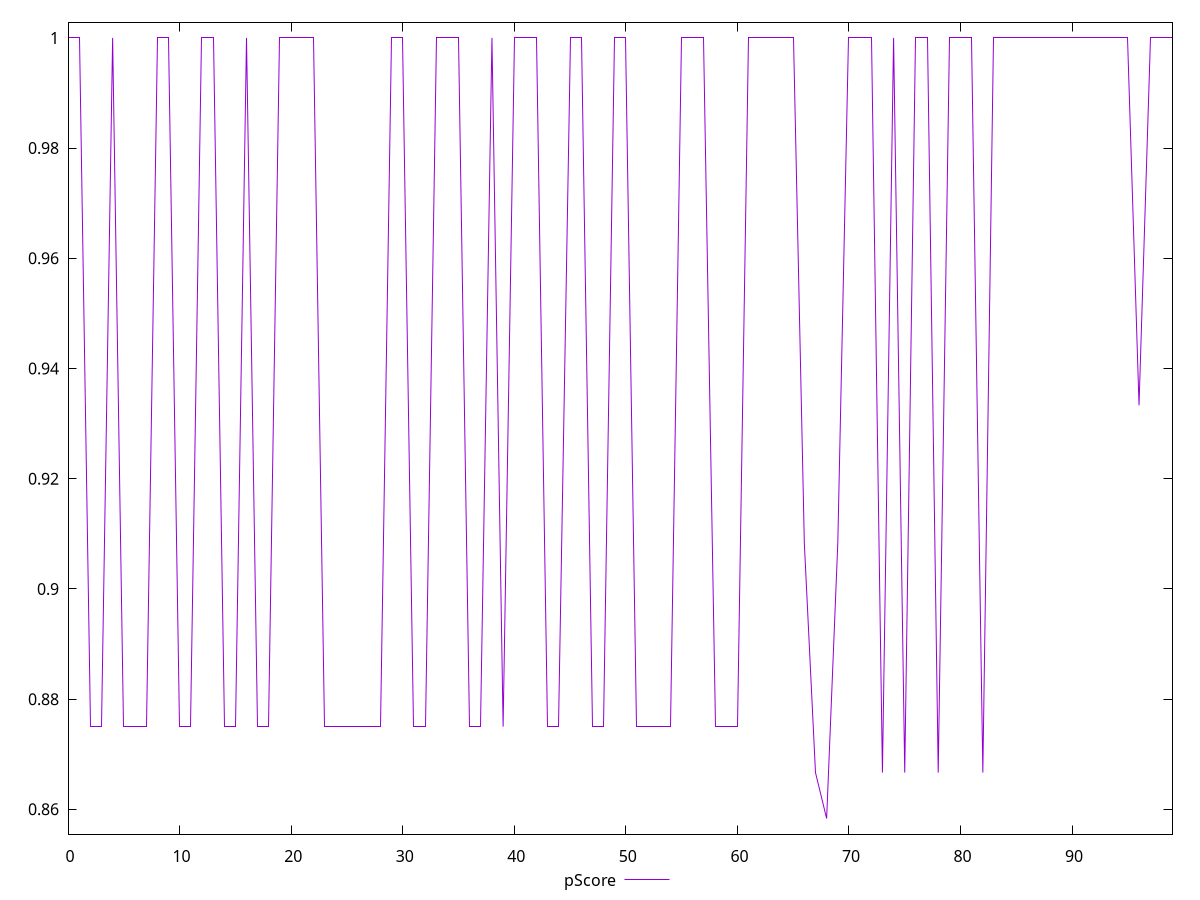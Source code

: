 reset

$pScore <<EOF
0 1
1 1
2 0.875
3 0.875
4 1
5 0.875
6 0.875
7 0.875
8 1
9 1
10 0.875
11 0.875
12 1
13 1
14 0.875
15 0.875
16 1
17 0.875
18 0.875
19 1
20 1
21 1
22 1
23 0.875
24 0.875
25 0.875
26 0.875
27 0.875
28 0.875
29 1
30 1
31 0.875
32 0.875
33 1
34 1
35 1
36 0.875
37 0.875
38 1
39 0.875
40 1
41 1
42 1
43 0.875
44 0.875
45 1
46 1
47 0.875
48 0.875
49 1
50 1
51 0.875
52 0.875
53 0.875
54 0.875
55 1
56 1
57 1
58 0.875
59 0.875
60 0.875
61 1
62 1
63 1
64 1
65 1
66 0.9083333333333333
67 0.8666666666666667
68 0.8583333333333334
69 0.9083333333333333
70 1
71 1
72 1
73 0.8666666666666667
74 1
75 0.8666666666666667
76 1
77 1
78 0.8666666666666667
79 1
80 1
81 1
82 0.8666666666666667
83 1
84 1
85 1
86 1
87 1
88 1
89 1
90 1
91 1
92 1
93 1
94 1
95 1
96 0.9333333333333333
97 1
98 1
99 1
EOF

set key outside below
set xrange [0:99]
set yrange [0.8555:1.0028333333333332]
set trange [0.8555:1.0028333333333332]
set terminal svg size 640, 500 enhanced background rgb 'white'
set output "report_00018_2021-02-10T15-25-16.877Z/unused-css-rules/samples/pages+cached/pScore/values.svg"

plot $pScore title "pScore" with line

reset

